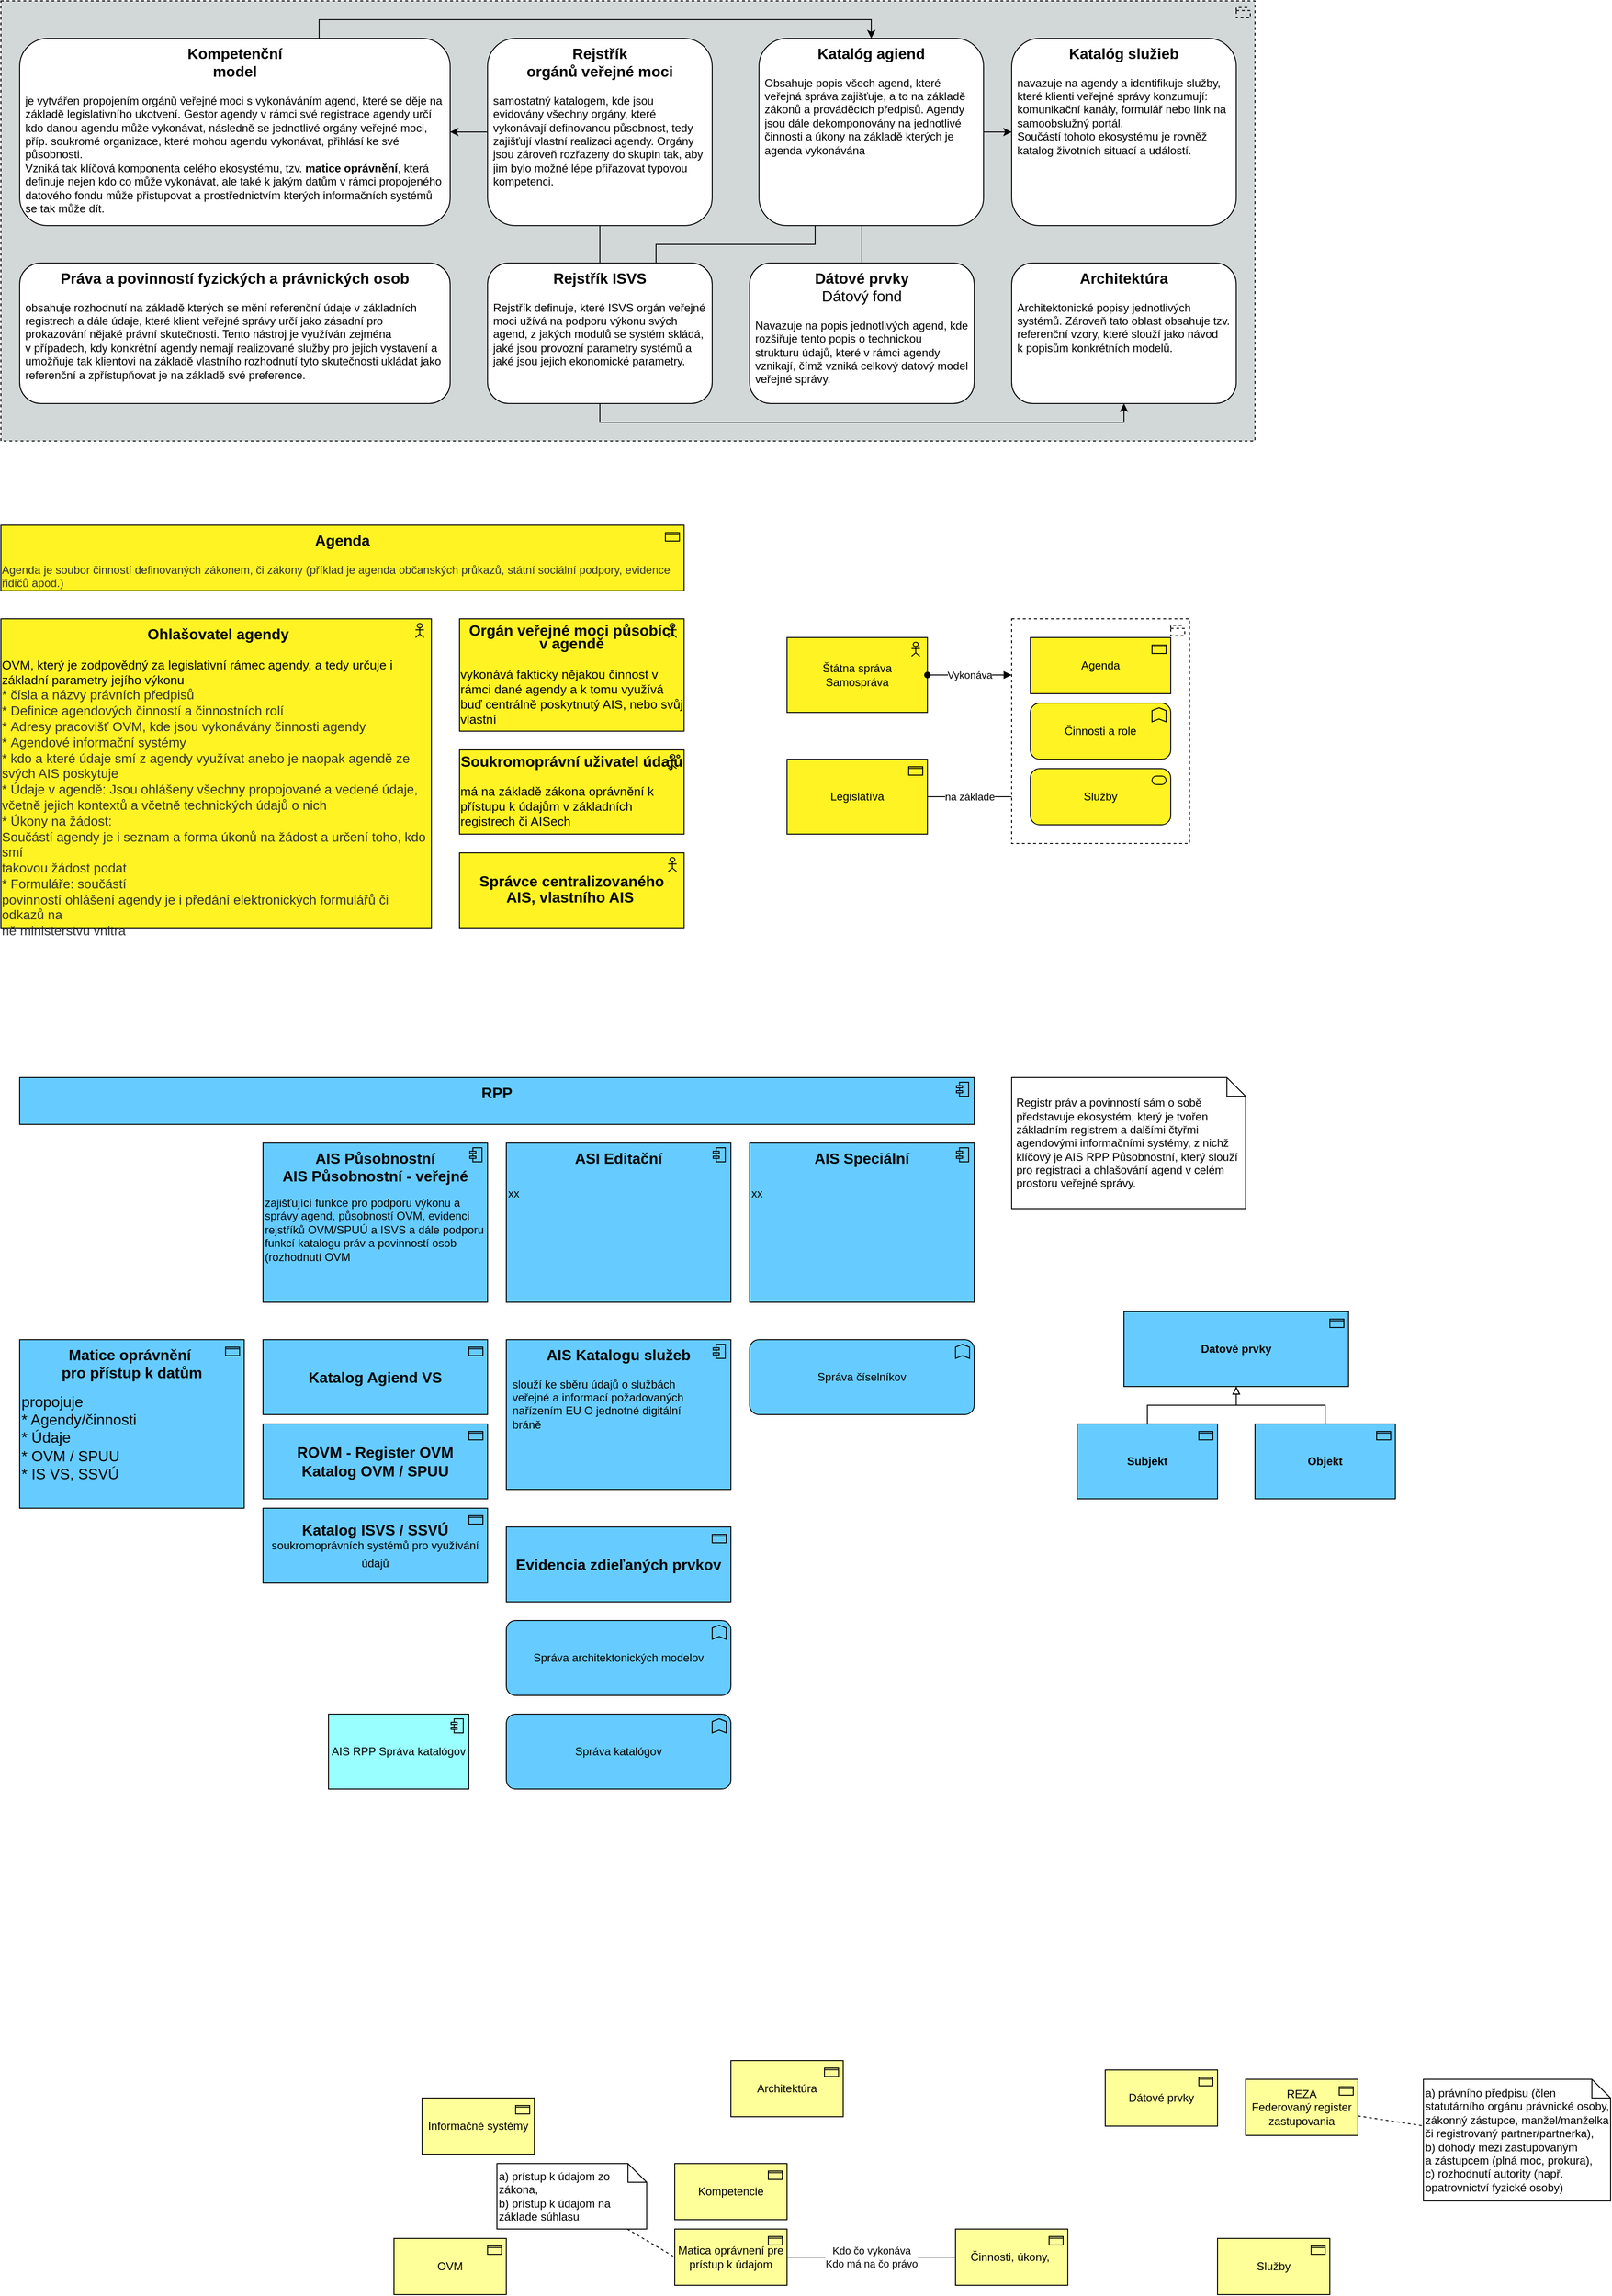 <mxfile version="26.1.1">
  <diagram name="Page-1" id="FQ3hIewgCVKovxy99PGp">
    <mxGraphModel dx="2074" dy="1196" grid="1" gridSize="10" guides="1" tooltips="1" connect="1" arrows="1" fold="1" page="1" pageScale="1" pageWidth="1169" pageHeight="827" math="0" shadow="0">
      <root>
        <mxCell id="0" />
        <mxCell id="1" parent="0" />
        <mxCell id="_6KhYJZdv8b-QG0ljDf1-16" value="" style="html=1;outlineConnect=0;whiteSpace=wrap;shape=mxgraph.archimate3.application;appType=grouping;archiType=square;dashed=1;fillColor=#D2D7D7;rounded=1;strokeColor=#000000;align=center;verticalAlign=top;spacingLeft=5;spacingRight=5;fontFamily=Helvetica;fontSize=12;" parent="1" vertex="1">
          <mxGeometry x="40" y="40" width="1340" height="470" as="geometry" />
        </mxCell>
        <mxCell id="_6KhYJZdv8b-QG0ljDf1-10" style="edgeStyle=orthogonalEdgeStyle;rounded=0;orthogonalLoop=1;jettySize=auto;html=1;fontFamily=Helvetica;fontSize=12;fontColor=default;exitX=0.25;exitY=1;exitDx=0;exitDy=0;endArrow=none;startFill=0;entryX=0.75;entryY=0;entryDx=0;entryDy=0;" parent="1" source="_6KhYJZdv8b-QG0ljDf1-1" target="_6KhYJZdv8b-QG0ljDf1-8" edge="1">
          <mxGeometry relative="1" as="geometry">
            <mxPoint x="500" y="60" as="targetPoint" />
            <Array as="points">
              <mxPoint x="910" y="300" />
              <mxPoint x="740" y="300" />
            </Array>
          </mxGeometry>
        </mxCell>
        <mxCell id="_6KhYJZdv8b-QG0ljDf1-15" style="edgeStyle=orthogonalEdgeStyle;rounded=0;orthogonalLoop=1;jettySize=auto;html=1;fontFamily=Helvetica;fontSize=12;fontColor=default;endArrow=none;startFill=0;entryX=0.5;entryY=0;entryDx=0;entryDy=0;exitX=0.5;exitY=1;exitDx=0;exitDy=0;" parent="1" source="_6KhYJZdv8b-QG0ljDf1-1" target="_6KhYJZdv8b-QG0ljDf1-14" edge="1">
          <mxGeometry relative="1" as="geometry">
            <Array as="points">
              <mxPoint x="960" y="390" />
              <mxPoint x="960" y="390" />
            </Array>
          </mxGeometry>
        </mxCell>
        <mxCell id="YwlZLNZ5m-19csx6hS7T-19" value="" style="edgeStyle=orthogonalEdgeStyle;rounded=0;orthogonalLoop=1;jettySize=auto;html=1;" parent="1" source="_6KhYJZdv8b-QG0ljDf1-1" target="_6KhYJZdv8b-QG0ljDf1-2" edge="1">
          <mxGeometry relative="1" as="geometry" />
        </mxCell>
        <mxCell id="_6KhYJZdv8b-QG0ljDf1-1" value="&lt;font style=&quot;font-size: 16px;&quot;&gt;&lt;b&gt;Katalóg agiend&lt;/b&gt;&lt;/font&gt;&lt;div style=&quot;text-align: left;&quot;&gt;&lt;span style=&quot;font-family: Aptos, sans-serif;&quot; lang=&quot;CS&quot;&gt;&lt;font&gt;&lt;br&gt;&lt;/font&gt;&lt;/span&gt;&lt;/div&gt;&lt;div style=&quot;text-align: left;&quot;&gt;&lt;span style=&quot;font-family: Aptos, sans-serif;&quot; lang=&quot;CS&quot;&gt;&lt;font&gt;Obsahuje popis všech agend, které veřejná správa zajišťuje, a to na základě zákonů a prováděcích předpisů. Agendy jsou dále dekomponovány na jednotlivé činnosti a úkony na základě kterých je agenda vykonávána&lt;/font&gt;&lt;/span&gt;&lt;/div&gt;" style="rounded=1;whiteSpace=wrap;html=1;spacingLeft=5;spacingRight=5;verticalAlign=top;" parent="1" vertex="1">
          <mxGeometry x="850" y="80" width="240" height="200" as="geometry" />
        </mxCell>
        <mxCell id="_6KhYJZdv8b-QG0ljDf1-2" value="&lt;font style=&quot;font-size: 16px;&quot;&gt;&lt;b&gt;Katalóg služieb&lt;/b&gt;&lt;/font&gt;&lt;div style=&quot;text-align: left;&quot;&gt;&lt;span style=&quot;font-family: Aptos, sans-serif;&quot; lang=&quot;CS&quot;&gt;&lt;font&gt;&lt;br&gt;&lt;/font&gt;&lt;/span&gt;&lt;/div&gt;&lt;div style=&quot;text-align: left;&quot;&gt;&lt;span style=&quot;font-family: Aptos, sans-serif;&quot; lang=&quot;CS&quot;&gt;&lt;font&gt;&lt;span style=&quot;background-color: transparent; color: light-dark(rgb(0, 0, 0), rgb(255, 255, 255)); text-align: center;&quot;&gt;&lt;font&gt;navazuje na agendy a&amp;nbsp;&lt;/font&gt;&lt;/span&gt;identifikuje služby, které klienti veřejné správy konzumují: komunikační kanály, formulář nebo link na samoobslužný portál.&amp;nbsp;&lt;/font&gt;&lt;/span&gt;&lt;/div&gt;&lt;div style=&quot;text-align: left;&quot;&gt;&lt;span style=&quot;font-family: Aptos, sans-serif;&quot; lang=&quot;CS&quot;&gt;&lt;font&gt;Součástí tohoto ekosystému je rovněž katalog životních situací a událostí.&lt;/font&gt;&lt;/span&gt;&lt;/div&gt;" style="rounded=1;whiteSpace=wrap;html=1;spacingLeft=5;spacingRight=5;verticalAlign=top;" parent="1" vertex="1">
          <mxGeometry x="1120" y="80" width="240" height="200" as="geometry" />
        </mxCell>
        <mxCell id="_6KhYJZdv8b-QG0ljDf1-5" style="edgeStyle=orthogonalEdgeStyle;rounded=0;orthogonalLoop=1;jettySize=auto;html=1;fontFamily=Helvetica;fontSize=12;fontColor=default;verticalAlign=top;" parent="1" source="_6KhYJZdv8b-QG0ljDf1-3" target="_6KhYJZdv8b-QG0ljDf1-4" edge="1">
          <mxGeometry relative="1" as="geometry">
            <Array as="points">
              <mxPoint x="540" y="180" />
              <mxPoint x="540" y="180" />
            </Array>
          </mxGeometry>
        </mxCell>
        <mxCell id="_6KhYJZdv8b-QG0ljDf1-9" style="edgeStyle=orthogonalEdgeStyle;rounded=0;orthogonalLoop=1;jettySize=auto;html=1;fontFamily=Helvetica;fontSize=12;fontColor=default;endArrow=none;startFill=0;" parent="1" source="_6KhYJZdv8b-QG0ljDf1-3" target="_6KhYJZdv8b-QG0ljDf1-8" edge="1">
          <mxGeometry relative="1" as="geometry">
            <Array as="points">
              <mxPoint x="680" y="360" />
              <mxPoint x="680" y="360" />
            </Array>
          </mxGeometry>
        </mxCell>
        <mxCell id="_6KhYJZdv8b-QG0ljDf1-3" value="&lt;font style=&quot;font-size: 16px;&quot;&gt;&lt;b&gt;&lt;span style=&quot;font-size:12.0pt;font-family:&lt;br/&gt;&amp;quot;Aptos&amp;quot;,sans-serif;mso-ascii-theme-font:minor-latin;mso-fareast-font-family:&lt;br/&gt;Aptos;mso-fareast-theme-font:minor-latin;mso-hansi-theme-font:minor-latin;&lt;br/&gt;mso-bidi-font-family:&amp;quot;Times New Roman&amp;quot;;mso-bidi-theme-font:minor-bidi;&lt;br/&gt;mso-ansi-language:CS;mso-fareast-language:EN-US;mso-bidi-language:AR-SA&quot; lang=&quot;CS&quot;&gt;Rejstřík&lt;br&gt;orgánů veřejné moci&lt;/span&gt;&lt;/b&gt;&lt;/font&gt;&lt;div style=&quot;text-align: left;&quot;&gt;&lt;span style=&quot;font-family: Aptos, sans-serif;&quot; lang=&quot;CS&quot;&gt;&lt;font&gt;&lt;br&gt;&lt;/font&gt;&lt;/span&gt;&lt;/div&gt;&lt;div style=&quot;text-align: left;&quot;&gt;&lt;span style=&quot;font-family: Aptos, sans-serif;&quot; lang=&quot;CS&quot;&gt;&lt;font&gt;samostatný katalogem, kde jsou evidovány všechny orgány, které vykonávají definovanou působnost, tedy zajišťují vlastní realizaci agendy. Orgány jsou zároveň rozřazeny do skupin tak, aby jim bylo možné lépe přiřazovat typovou kompetenci.&lt;/font&gt;&lt;/span&gt;&lt;/div&gt;" style="rounded=1;whiteSpace=wrap;html=1;spacingLeft=5;spacingRight=5;verticalAlign=top;" parent="1" vertex="1">
          <mxGeometry x="560" y="80" width="240" height="200" as="geometry" />
        </mxCell>
        <mxCell id="_6KhYJZdv8b-QG0ljDf1-6" style="edgeStyle=orthogonalEdgeStyle;rounded=0;orthogonalLoop=1;jettySize=auto;html=1;fontFamily=Helvetica;fontSize=12;fontColor=default;verticalAlign=top;" parent="1" source="_6KhYJZdv8b-QG0ljDf1-4" target="_6KhYJZdv8b-QG0ljDf1-1" edge="1">
          <mxGeometry relative="1" as="geometry">
            <Array as="points">
              <mxPoint x="380" y="60" />
              <mxPoint x="970" y="60" />
            </Array>
          </mxGeometry>
        </mxCell>
        <mxCell id="_6KhYJZdv8b-QG0ljDf1-4" value="&lt;b&gt;&lt;span style=&quot;font-size:12.0pt;font-family:&lt;br/&gt;&amp;quot;Aptos&amp;quot;,sans-serif;mso-ascii-theme-font:minor-latin;mso-fareast-font-family:&lt;br/&gt;Aptos;mso-fareast-theme-font:minor-latin;mso-hansi-theme-font:minor-latin;&lt;br/&gt;mso-bidi-font-family:&amp;quot;Times New Roman&amp;quot;;mso-bidi-theme-font:minor-bidi;&lt;br/&gt;mso-ansi-language:CS;mso-fareast-language:EN-US;mso-bidi-language:AR-SA&quot; lang=&quot;CS&quot;&gt;Kompetenční&lt;br&gt;model&lt;/span&gt;&lt;/b&gt;&lt;span style=&quot;font-size:12.0pt;font-family:&amp;quot;Aptos&amp;quot;,sans-serif;&lt;br/&gt;mso-ascii-theme-font:minor-latin;mso-fareast-font-family:Aptos;mso-fareast-theme-font:&lt;br/&gt;minor-latin;mso-hansi-theme-font:minor-latin;mso-bidi-font-family:&amp;quot;Times New Roman&amp;quot;;&lt;br/&gt;mso-bidi-theme-font:minor-bidi;mso-ansi-language:CS;mso-fareast-language:EN-US;&lt;br/&gt;mso-bidi-language:AR-SA&quot; lang=&quot;CS&quot;&gt;&lt;/span&gt;&lt;br&gt;&lt;div style=&quot;text-align: left;&quot;&gt;&lt;span style=&quot;font-family: Aptos, sans-serif;&quot; lang=&quot;CS&quot;&gt;&lt;font&gt;&lt;br&gt;&lt;/font&gt;&lt;/span&gt;&lt;/div&gt;&lt;div style=&quot;text-align: left;&quot;&gt;&lt;span style=&quot;font-family: Aptos, sans-serif;&quot; lang=&quot;CS&quot;&gt;&lt;font&gt;je vytvářen propojením orgánů veřejné moci s&amp;nbsp;vykonáváním agend, které se děje na základě legislativního ukotvení.&amp;nbsp;&lt;/font&gt;&lt;/span&gt;&lt;span style=&quot;background-color: transparent; color: light-dark(rgb(0, 0, 0), rgb(255, 255, 255)); font-family: Aptos, sans-serif;&quot;&gt;Gestor&amp;nbsp;&lt;/span&gt;&lt;span style=&quot;background-color: transparent; color: light-dark(rgb(0, 0, 0), rgb(255, 255, 255)); font-family: Aptos, sans-serif;&quot;&gt;agendy v&amp;nbsp;rámci své registrace agendy určí kdo danou agendu může vykonávat,&amp;nbsp;&lt;/span&gt;&lt;span style=&quot;background-color: transparent; color: light-dark(rgb(0, 0, 0), rgb(255, 255, 255)); font-family: Aptos, sans-serif;&quot;&gt;následně se jednotlivé orgány veřejné moci, příp. soukromé organizace, které&amp;nbsp;&lt;/span&gt;&lt;span style=&quot;background-color: transparent; color: light-dark(rgb(0, 0, 0), rgb(255, 255, 255)); font-family: Aptos, sans-serif;&quot;&gt;mohou agendu vykonávat, přihlásí ke své působnosti.&amp;nbsp;&lt;/span&gt;&lt;/div&gt;&lt;div style=&quot;&quot;&gt;&lt;div style=&quot;text-align: left;&quot;&gt;&lt;span style=&quot;font-family: Aptos, sans-serif; background-color: transparent; color: light-dark(rgb(0, 0, 0), rgb(255, 255, 255));&quot;&gt;Vzniká tak klíčová komponenta celého ekosystému, tzv. &lt;/span&gt;&lt;b style=&quot;font-family: Aptos, sans-serif; background-color: transparent; color: light-dark(rgb(0, 0, 0), rgb(255, 255, 255));&quot;&gt;matice&amp;nbsp;&lt;/b&gt;&lt;b style=&quot;font-family: Aptos, sans-serif; background-color: transparent; color: light-dark(rgb(0, 0, 0), rgb(255, 255, 255));&quot;&gt;oprávnění&lt;/b&gt;&lt;span style=&quot;font-family: Aptos, sans-serif; background-color: transparent; color: light-dark(rgb(0, 0, 0), rgb(255, 255, 255));&quot;&gt;, která definuje nejen kdo co může vykonávat, ale také k&amp;nbsp;jakým&amp;nbsp;&lt;/span&gt;&lt;span style=&quot;font-family: Aptos, sans-serif; background-color: transparent; color: light-dark(rgb(0, 0, 0), rgb(255, 255, 255));&quot;&gt;datům v&amp;nbsp;rámci propojeného datového fondu může přistupovat a&amp;nbsp;&lt;/span&gt;&lt;span style=&quot;font-family: Aptos, sans-serif; background-color: transparent; color: light-dark(rgb(0, 0, 0), rgb(255, 255, 255));&quot;&gt;prostřednictvím kterých informačních systémů se tak může dít.&lt;/span&gt;&lt;/div&gt;&lt;/div&gt;" style="rounded=1;whiteSpace=wrap;html=1;spacingLeft=5;spacingRight=5;verticalAlign=top;" parent="1" vertex="1">
          <mxGeometry x="60" y="80" width="460" height="200" as="geometry" />
        </mxCell>
        <mxCell id="_6KhYJZdv8b-QG0ljDf1-12" value="" style="edgeStyle=orthogonalEdgeStyle;rounded=0;orthogonalLoop=1;jettySize=auto;html=1;fontFamily=Helvetica;fontSize=12;fontColor=default;" parent="1" source="_6KhYJZdv8b-QG0ljDf1-8" target="_6KhYJZdv8b-QG0ljDf1-11" edge="1">
          <mxGeometry relative="1" as="geometry">
            <Array as="points">
              <mxPoint x="680" y="490" />
              <mxPoint x="1240" y="490" />
            </Array>
          </mxGeometry>
        </mxCell>
        <mxCell id="_6KhYJZdv8b-QG0ljDf1-8" value="&lt;font style=&quot;font-size: 16px;&quot;&gt;&lt;b&gt;&lt;span style=&quot;font-size:12.0pt;font-family:&lt;br/&gt;&amp;quot;Aptos&amp;quot;,sans-serif;mso-ascii-theme-font:minor-latin;mso-fareast-font-family:&lt;br/&gt;Aptos;mso-fareast-theme-font:minor-latin;mso-hansi-theme-font:minor-latin;&lt;br/&gt;mso-bidi-font-family:&amp;quot;Times New Roman&amp;quot;;mso-bidi-theme-font:minor-bidi;&lt;br/&gt;mso-ansi-language:CS;mso-fareast-language:EN-US;mso-bidi-language:AR-SA&quot; lang=&quot;CS&quot;&gt;Rejstřík ISVS&lt;/span&gt;&lt;/b&gt;&lt;/font&gt;&lt;div style=&quot;text-align: left;&quot;&gt;&lt;span style=&quot;font-family: Aptos, sans-serif;&quot; lang=&quot;CS&quot;&gt;&lt;font&gt;&lt;br&gt;&lt;/font&gt;&lt;/span&gt;&lt;/div&gt;&lt;div style=&quot;text-align: left;&quot;&gt;&lt;span style=&quot;font-family: Aptos, sans-serif;&quot; lang=&quot;CS&quot;&gt;&lt;font&gt;Rejstřík definuje, které ISVS orgán veřejné moci užívá na podporu výkonu svých agend, z&amp;nbsp;jakých modulů se systém skládá, jaké jsou provozní parametry systémů a jaké jsou jejich ekonomické parametry.&lt;/font&gt;&lt;/span&gt;&lt;/div&gt;" style="rounded=1;whiteSpace=wrap;html=1;spacingLeft=5;spacingRight=5;verticalAlign=top;" parent="1" vertex="1">
          <mxGeometry x="560" y="320" width="240" height="150" as="geometry" />
        </mxCell>
        <mxCell id="_6KhYJZdv8b-QG0ljDf1-11" value="&lt;font style=&quot;font-size: 16px;&quot;&gt;&lt;b&gt;&lt;span style=&quot;font-size:12.0pt;font-family:&lt;br/&gt;&amp;quot;Aptos&amp;quot;,sans-serif;mso-ascii-theme-font:minor-latin;mso-fareast-font-family:&lt;br/&gt;Aptos;mso-fareast-theme-font:minor-latin;mso-hansi-theme-font:minor-latin;&lt;br/&gt;mso-bidi-font-family:&amp;quot;Times New Roman&amp;quot;;mso-bidi-theme-font:minor-bidi;&lt;br/&gt;mso-ansi-language:CS;mso-fareast-language:EN-US;mso-bidi-language:AR-SA&quot; lang=&quot;CS&quot;&gt;Architektúra&lt;/span&gt;&lt;/b&gt;&lt;/font&gt;&lt;div style=&quot;text-align: left;&quot;&gt;&lt;span style=&quot;font-family: Aptos, sans-serif;&quot; lang=&quot;CS&quot;&gt;&lt;font&gt;&lt;br&gt;&lt;/font&gt;&lt;/span&gt;&lt;/div&gt;&lt;div style=&quot;text-align: left;&quot;&gt;&lt;span style=&quot;font-family: Aptos, sans-serif;&quot; lang=&quot;CS&quot;&gt;&lt;font&gt;Architektonické popisy jednotlivých systémů. Zároveň tato oblast obsahuje tzv. referenční vzory, které slouží jako návod k&amp;nbsp;popisům konkrétních modelů.&lt;/font&gt;&lt;/span&gt;&lt;/div&gt;" style="rounded=1;whiteSpace=wrap;html=1;spacingLeft=5;spacingRight=5;verticalAlign=top;" parent="1" vertex="1">
          <mxGeometry x="1120" y="320" width="240" height="150" as="geometry" />
        </mxCell>
        <mxCell id="_6KhYJZdv8b-QG0ljDf1-13" value="&lt;font style=&quot;font-size: 16px;&quot;&gt;&lt;b&gt;&lt;span style=&quot;font-size:12.0pt;font-family:&lt;br/&gt;&amp;quot;Aptos&amp;quot;,sans-serif;mso-ascii-theme-font:minor-latin;mso-fareast-font-family:&lt;br/&gt;Aptos;mso-fareast-theme-font:minor-latin;mso-hansi-theme-font:minor-latin;&lt;br/&gt;mso-bidi-font-family:&amp;quot;Times New Roman&amp;quot;;mso-bidi-theme-font:minor-bidi;&lt;br/&gt;mso-ansi-language:CS;mso-fareast-language:EN-US;mso-bidi-language:AR-SA&quot; lang=&quot;CS&quot;&gt;Práva a povinností fyzických a právnických osob&lt;/span&gt;&lt;/b&gt;&lt;/font&gt;&lt;div style=&quot;text-align: left;&quot;&gt;&lt;span style=&quot;font-family: Aptos, sans-serif;&quot; lang=&quot;CS&quot;&gt;&lt;font&gt;&lt;br&gt;&lt;/font&gt;&lt;/span&gt;&lt;/div&gt;&lt;div style=&quot;text-align: left;&quot;&gt;&lt;span style=&quot;font-family: Aptos, sans-serif;&quot; lang=&quot;CS&quot;&gt;&lt;font&gt;obsahuje rozhodnutí na základě kterých se mění referenční údaje v&amp;nbsp;základních&lt;br&gt;registrech a dále údaje, které klient veřejné správy určí jako zásadní pro&lt;br&gt;prokazování nějaké právní skutečnosti. Tento nástroj je využíván zejména&lt;br&gt;v&amp;nbsp;případech, kdy konkrétní agendy nemají realizované služby pro jejich vystavení a umožňuje tak klientovi na základě vlastního rozhodnutí tyto skutečnosti ukládat jako referenční a zpřístupňovat je na základě své preference.&lt;/font&gt;&lt;/span&gt;&lt;/div&gt;" style="rounded=1;whiteSpace=wrap;html=1;spacingLeft=5;spacingRight=5;verticalAlign=top;" parent="1" vertex="1">
          <mxGeometry x="60" y="320" width="460" height="150" as="geometry" />
        </mxCell>
        <mxCell id="_6KhYJZdv8b-QG0ljDf1-14" value="&lt;font style=&quot;font-size: 16px;&quot;&gt;&lt;b&gt;&lt;span style=&quot;font-size:12.0pt;font-family:&lt;br/&gt;&amp;quot;Aptos&amp;quot;,sans-serif;mso-ascii-theme-font:minor-latin;mso-fareast-font-family:&lt;br/&gt;Aptos;mso-fareast-theme-font:minor-latin;mso-hansi-theme-font:minor-latin;&lt;br/&gt;mso-bidi-font-family:&amp;quot;Times New Roman&amp;quot;;mso-bidi-theme-font:minor-bidi;&lt;br/&gt;mso-ansi-language:CS;mso-fareast-language:EN-US;mso-bidi-language:AR-SA&quot; lang=&quot;CS&quot;&gt;Dátové prvky&lt;/span&gt;&lt;/b&gt;&lt;/font&gt;&lt;div&gt;&lt;span style=&quot;font-size: 16px;&quot;&gt;Dátový fond&lt;br&gt;&lt;/span&gt;&lt;div style=&quot;text-align: left;&quot;&gt;&lt;span style=&quot;font-family: Aptos, sans-serif;&quot; lang=&quot;CS&quot;&gt;&lt;font&gt;&lt;br&gt;&lt;/font&gt;&lt;/span&gt;&lt;/div&gt;&lt;div style=&quot;text-align: left;&quot;&gt;&lt;span style=&quot;font-family: Aptos, sans-serif;&quot; lang=&quot;CS&quot;&gt;&lt;font&gt;Navazuje na popis jednotlivých agend, kde rozšiřuje tento popis o technickou strukturu údajů, které v&amp;nbsp;rámci agendy vznikají, čímž vzniká celkový datový model&lt;br&gt;veřejné správy.&lt;/font&gt;&lt;/span&gt;&lt;/div&gt;&lt;/div&gt;" style="rounded=1;whiteSpace=wrap;html=1;spacingLeft=5;spacingRight=5;verticalAlign=top;" parent="1" vertex="1">
          <mxGeometry x="840" y="320" width="240" height="150" as="geometry" />
        </mxCell>
        <mxCell id="YwlZLNZ5m-19csx6hS7T-11" value="Kdo čo vykonáva&lt;div&gt;Kdo má na čo právo&lt;/div&gt;" style="edgeStyle=orthogonalEdgeStyle;rounded=0;orthogonalLoop=1;jettySize=auto;html=1;endArrow=none;startFill=0;" parent="1" source="YwlZLNZ5m-19csx6hS7T-1" target="YwlZLNZ5m-19csx6hS7T-3" edge="1">
          <mxGeometry relative="1" as="geometry" />
        </mxCell>
        <mxCell id="YwlZLNZ5m-19csx6hS7T-1" value="Matica oprávnení pre prístup k údajom" style="html=1;outlineConnect=0;whiteSpace=wrap;fillColor=#ffff99;shape=mxgraph.archimate3.application;appType=passive;archiType=square;" parent="1" vertex="1">
          <mxGeometry x="760" y="2420" width="120" height="60" as="geometry" />
        </mxCell>
        <mxCell id="YwlZLNZ5m-19csx6hS7T-2" value="&lt;b&gt;&lt;font style=&quot;font-size: 16px;&quot;&gt;Agenda&lt;/font&gt;&lt;/b&gt;&lt;div&gt;&lt;br&gt;&lt;/div&gt;&lt;div style=&quot;text-align: left;&quot;&gt;&lt;span style=&quot;line-height: 107%; font-family: Calibri, sans-serif; color: rgb(51, 51, 51);&quot; lang=&quot;CS&quot;&gt;&lt;font&gt;Agenda je soubor činností definovaných zákonem, či zákony (příklad je agenda občanských průkazů, státní sociální podpory, evidence řidičů apod.)&lt;/font&gt;&lt;/span&gt;&lt;/div&gt;" style="html=1;outlineConnect=0;whiteSpace=wrap;fillColor=#FFF323;shape=mxgraph.archimate3.application;appType=passive;archiType=square;verticalAlign=top;" parent="1" vertex="1">
          <mxGeometry x="40" y="600" width="730" height="70" as="geometry" />
        </mxCell>
        <mxCell id="YwlZLNZ5m-19csx6hS7T-3" value="Činnosti, úkony,&amp;nbsp;" style="html=1;outlineConnect=0;whiteSpace=wrap;fillColor=#ffff99;shape=mxgraph.archimate3.application;appType=passive;archiType=square;" parent="1" vertex="1">
          <mxGeometry x="1060" y="2420" width="120" height="60" as="geometry" />
        </mxCell>
        <mxCell id="YwlZLNZ5m-19csx6hS7T-4" value="Kompetencie" style="html=1;outlineConnect=0;whiteSpace=wrap;fillColor=#ffff99;shape=mxgraph.archimate3.application;appType=passive;archiType=square;" parent="1" vertex="1">
          <mxGeometry x="760" y="2350" width="120" height="60" as="geometry" />
        </mxCell>
        <mxCell id="YwlZLNZ5m-19csx6hS7T-5" value="Služby" style="html=1;outlineConnect=0;whiteSpace=wrap;fillColor=#ffff99;shape=mxgraph.archimate3.application;appType=passive;archiType=square;" parent="1" vertex="1">
          <mxGeometry x="1340" y="2430" width="120" height="60" as="geometry" />
        </mxCell>
        <mxCell id="YwlZLNZ5m-19csx6hS7T-6" value="Architektúra" style="html=1;outlineConnect=0;whiteSpace=wrap;fillColor=#ffff99;shape=mxgraph.archimate3.application;appType=passive;archiType=square;" parent="1" vertex="1">
          <mxGeometry x="820" y="2240" width="120" height="60" as="geometry" />
        </mxCell>
        <mxCell id="YwlZLNZ5m-19csx6hS7T-7" value="Informačné systémy" style="html=1;outlineConnect=0;whiteSpace=wrap;fillColor=#ffff99;shape=mxgraph.archimate3.application;appType=passive;archiType=square;" parent="1" vertex="1">
          <mxGeometry x="490" y="2280" width="120" height="60" as="geometry" />
        </mxCell>
        <mxCell id="YwlZLNZ5m-19csx6hS7T-8" value="Dátové prvky" style="html=1;outlineConnect=0;whiteSpace=wrap;fillColor=#ffff99;shape=mxgraph.archimate3.application;appType=passive;archiType=square;" parent="1" vertex="1">
          <mxGeometry x="1220" y="2250" width="120" height="60" as="geometry" />
        </mxCell>
        <mxCell id="YwlZLNZ5m-19csx6hS7T-15" style="rounded=0;orthogonalLoop=1;jettySize=auto;html=1;endArrow=none;startFill=0;dashed=1;" parent="1" source="YwlZLNZ5m-19csx6hS7T-9" target="YwlZLNZ5m-19csx6hS7T-14" edge="1">
          <mxGeometry relative="1" as="geometry" />
        </mxCell>
        <mxCell id="YwlZLNZ5m-19csx6hS7T-9" value="REZA&lt;div&gt;&lt;span style=&quot;background-color: transparent; color: light-dark(rgb(0, 0, 0), rgb(255, 255, 255));&quot;&gt;Federovaný register zastupovania&lt;/span&gt;&lt;/div&gt;" style="html=1;outlineConnect=0;whiteSpace=wrap;fillColor=#ffff99;shape=mxgraph.archimate3.application;appType=passive;archiType=square;" parent="1" vertex="1">
          <mxGeometry x="1370" y="2260" width="120" height="60" as="geometry" />
        </mxCell>
        <mxCell id="YwlZLNZ5m-19csx6hS7T-10" value="OVM" style="html=1;outlineConnect=0;whiteSpace=wrap;fillColor=#ffff99;shape=mxgraph.archimate3.application;appType=passive;archiType=square;" parent="1" vertex="1">
          <mxGeometry x="460" y="2430" width="120" height="60" as="geometry" />
        </mxCell>
        <mxCell id="YwlZLNZ5m-19csx6hS7T-14" value="&lt;span lang=&quot;CS&quot; style=&quot;font-family: Aptos, sans-serif;&quot;&gt;a) právního předpisu (člen statutárního orgánu právnické osoby, zákonný zástupce, manžel/manželka či registrovaný partner/partnerka),&amp;nbsp;&lt;/span&gt;&lt;div style=&quot;&quot;&gt;&lt;span lang=&quot;CS&quot; style=&quot;font-family: Aptos, sans-serif;&quot;&gt;b) dohody mezi zastupovaným&lt;br&gt;a zástupcem (plná moc, prokura),&amp;nbsp;&lt;/span&gt;&lt;/div&gt;&lt;div style=&quot;&quot;&gt;&lt;span lang=&quot;CS&quot; style=&quot;font-family: Aptos, sans-serif;&quot;&gt;c) rozhodnutí autority (např. opatrovnictví fyzické osoby)&lt;/span&gt;&lt;/div&gt;" style="shape=note;size=20;whiteSpace=wrap;html=1;align=left;" parent="1" vertex="1">
          <mxGeometry x="1560" y="2260" width="200" height="130" as="geometry" />
        </mxCell>
        <mxCell id="YwlZLNZ5m-19csx6hS7T-16" value="&lt;span lang=&quot;CS&quot; style=&quot;font-family: Aptos, sans-serif;&quot;&gt;a) prístup k údajom zo zákona,&amp;nbsp;&lt;/span&gt;&lt;div style=&quot;&quot;&gt;&lt;span lang=&quot;CS&quot; style=&quot;font-family: Aptos, sans-serif;&quot;&gt;b) prístup k údajom na základe súhlasu&lt;/span&gt;&lt;/div&gt;" style="shape=note;size=20;whiteSpace=wrap;html=1;align=left;" parent="1" vertex="1">
          <mxGeometry x="570" y="2350" width="160" height="70" as="geometry" />
        </mxCell>
        <mxCell id="YwlZLNZ5m-19csx6hS7T-17" style="rounded=0;orthogonalLoop=1;jettySize=auto;html=1;endArrow=none;startFill=0;dashed=1;entryX=0;entryY=0.5;entryDx=0;entryDy=0;entryPerimeter=0;" parent="1" source="YwlZLNZ5m-19csx6hS7T-16" target="YwlZLNZ5m-19csx6hS7T-1" edge="1">
          <mxGeometry relative="1" as="geometry">
            <mxPoint x="1491" y="3190.5" as="sourcePoint" />
            <mxPoint x="1561" y="3200.5" as="targetPoint" />
          </mxGeometry>
        </mxCell>
        <mxCell id="YwlZLNZ5m-19csx6hS7T-20" value="&lt;font style=&quot;font-size: 16px;&quot;&gt;&lt;b&gt;AIS&amp;nbsp;&lt;span style=&quot;text-indent: -0.38in; background-color: transparent; color: light-dark(rgb(0, 0, 0), rgb(255, 255, 255)); vertical-align: baseline;&quot;&gt;Působnostní&lt;/span&gt;&lt;/b&gt;&lt;/font&gt;&lt;div&gt;&lt;font style=&quot;font-size: 16px;&quot;&gt;&lt;span style=&quot;font-weight: 700;&quot;&gt;AIS Působnostní - veřejné&lt;/span&gt;&lt;b&gt;&lt;span style=&quot;text-indent: -0.38in; background-color: transparent; color: light-dark(rgb(0, 0, 0), rgb(255, 255, 255)); vertical-align: baseline;&quot;&gt;&lt;/span&gt;&lt;/b&gt;&lt;/font&gt;&lt;/div&gt;" style="html=1;outlineConnect=0;whiteSpace=wrap;fillColor=#66CCFF;shape=mxgraph.archimate3.application;appType=comp;archiType=square;verticalAlign=top;strokeColor=#000000;container=1;" parent="1" vertex="1">
          <mxGeometry x="320" y="1260" width="240" height="170" as="geometry" />
        </mxCell>
        <mxCell id="7mM5IiCMMm5JMCmeW6Y_-54" value="&lt;span style=&quot;text-indent: -36.48px;&quot;&gt;zajišťující funkce pro podporu výkonu a správy agend, působností OVM, evidenci rejstříků OVM/SPUÚ a ISVS a dále podporu funkcí katalogu práv a povinností osob (rozhodnutí OVM&lt;/span&gt;" style="text;strokeColor=none;align=left;fillColor=none;html=1;verticalAlign=top;whiteSpace=wrap;rounded=0;" parent="YwlZLNZ5m-19csx6hS7T-20" vertex="1">
          <mxGeometry y="50" width="240" height="100" as="geometry" />
        </mxCell>
        <mxCell id="YwlZLNZ5m-19csx6hS7T-23" value="&lt;font style=&quot;font-size: 16px;&quot;&gt;&lt;b&gt;AIS&amp;nbsp;&lt;/b&gt;&lt;/font&gt;&lt;span style=&quot;text-indent: -0.38in; background-color: transparent; color: light-dark(rgb(0, 0, 0), rgb(255, 255, 255)); vertical-align: baseline;&quot;&gt;&lt;font style=&quot;font-size: 16px;&quot;&gt;&lt;b&gt;Katalogu služeb&lt;/b&gt;&lt;/font&gt;&lt;/span&gt;&lt;div&gt;&lt;span style=&quot;text-indent: -0.38in; background-color: transparent; color: light-dark(rgb(0, 0, 0), rgb(255, 255, 255)); vertical-align: baseline;&quot;&gt;&lt;br&gt;&lt;/span&gt;&lt;/div&gt;&lt;div style=&quot;text-align: left; text-indent: -36.48px;&quot;&gt;slouží ke sběru údajů o službách&amp;nbsp;&lt;/div&gt;&lt;div style=&quot;text-align: left; text-indent: -36.48px;&quot;&gt;veřejné a informací požadovaných&amp;nbsp;&lt;/div&gt;&lt;div style=&quot;text-align: left; text-indent: -36.48px;&quot;&gt;nařízením EU O jednotné digitální&amp;nbsp;&lt;/div&gt;&lt;div style=&quot;text-align: left; text-indent: -36.48px;&quot;&gt;bráně&lt;/div&gt;" style="html=1;outlineConnect=0;whiteSpace=wrap;fillColor=#66CCFF;shape=mxgraph.archimate3.application;appType=comp;archiType=square;verticalAlign=top;strokeColor=#000000;" parent="1" vertex="1">
          <mxGeometry x="580" y="1470" width="240" height="160" as="geometry" />
        </mxCell>
        <mxCell id="YwlZLNZ5m-19csx6hS7T-24" value="&lt;span style=&quot;font-family: Calibri, sans-serif;&quot; lang=&quot;CS&quot;&gt;&lt;font style=&quot;font-size: 16px;&quot;&gt;&lt;b&gt;&amp;nbsp;Ohlašovatel agendy&lt;/b&gt;&lt;/font&gt;&lt;/span&gt;&lt;div&gt;&lt;span style=&quot;font-size:10.0pt;line-height:&lt;br/&gt;107%;font-family:&amp;quot;Calibri&amp;quot;,sans-serif;mso-ascii-theme-font:minor-latin;&lt;br/&gt;mso-fareast-font-family:Calibri;mso-fareast-theme-font:minor-latin;mso-hansi-theme-font:&lt;br/&gt;minor-latin;mso-bidi-theme-font:minor-latin;mso-ansi-language:CS;mso-fareast-language:&lt;br/&gt;EN-US;mso-bidi-language:AR-SA&quot; lang=&quot;CS&quot;&gt;&lt;br&gt;&lt;/span&gt;&lt;/div&gt;&lt;div style=&quot;text-align: left;&quot;&gt;&lt;span style=&quot;font-size:10.0pt;line-height:&lt;br/&gt;107%;font-family:&amp;quot;Calibri&amp;quot;,sans-serif;mso-ascii-theme-font:minor-latin;&lt;br/&gt;mso-fareast-font-family:Calibri;mso-fareast-theme-font:minor-latin;mso-hansi-theme-font:&lt;br/&gt;minor-latin;mso-bidi-theme-font:minor-latin;mso-ansi-language:CS;mso-fareast-language:&lt;br/&gt;EN-US;mso-bidi-language:AR-SA&quot; lang=&quot;CS&quot;&gt;&lt;span style=&quot;font-size: 10pt; line-height: 107%;&quot; lang=&quot;CS&quot;&gt;OVM, který je zodpovědný za legislativní rámec agendy, a tedy určuje i základní parametry jejího výkonu&lt;/span&gt;&lt;/span&gt;&lt;/div&gt;&lt;div style=&quot;text-align: left;&quot;&gt;&lt;span style=&quot;font-size:10.0pt;line-height:&lt;br/&gt;107%;font-family:&amp;quot;Calibri&amp;quot;,sans-serif;mso-ascii-theme-font:minor-latin;&lt;br/&gt;mso-fareast-font-family:Calibri;mso-fareast-theme-font:minor-latin;mso-hansi-theme-font:&lt;br/&gt;minor-latin;mso-bidi-theme-font:minor-latin;mso-ansi-language:CS;mso-fareast-language:&lt;br/&gt;EN-US;mso-bidi-language:AR-SA&quot; lang=&quot;CS&quot;&gt;&lt;span style=&quot;font-size: 10pt; line-height: 107%;&quot; lang=&quot;CS&quot;&gt;&lt;span style=&quot;font-size: 10.5pt; line-height: 107%; color: rgb(51, 51, 51);&quot; lang=&quot;CS&quot;&gt;* čísla a názvy právních předpisů&amp;nbsp;&lt;/span&gt;&lt;/span&gt;&lt;/span&gt;&lt;/div&gt;&lt;div style=&quot;text-align: left;&quot;&gt;&lt;span style=&quot;background-color: transparent; color: rgb(51, 51, 51); font-family: Calibri, sans-serif; font-size: 10.5pt; text-align: center;&quot;&gt;*&amp;nbsp;&lt;/span&gt;&lt;span style=&quot;background-color: transparent; color: rgb(51, 51, 51); font-family: Calibri, sans-serif; font-size: 10.5pt; text-align: center;&quot;&gt;Definice agendových&amp;nbsp;&lt;/span&gt;&lt;span style=&quot;background-color: transparent; color: rgb(51, 51, 51); font-family: Calibri, sans-serif; font-size: 10.5pt; text-align: center;&quot;&gt;činností a činnostních rolí&lt;/span&gt;&lt;/div&gt;&lt;div style=&quot;text-align: left;&quot;&gt;&lt;span style=&quot;color: rgb(51, 51, 51); font-family: Calibri, sans-serif; font-size: 10.5pt; background-color: transparent; text-align: center;&quot;&gt;*&amp;nbsp;&lt;/span&gt;&lt;span style=&quot;color: rgb(51, 51, 51); font-family: Calibri, sans-serif; font-size: 10.5pt; background-color: transparent; text-align: center;&quot;&gt;Adresy pracovišť OVM, kde jsou vykonávány činnosti agendy&lt;/span&gt;&lt;/div&gt;&lt;div style=&quot;text-align: left;&quot;&gt;&lt;span style=&quot;color: rgb(51, 51, 51); font-family: Calibri, sans-serif; font-size: 10.5pt; background-color: transparent; text-align: center;&quot;&gt;*&amp;nbsp;&lt;/span&gt;&lt;span style=&quot;color: rgb(51, 51, 51); font-family: Calibri, sans-serif; font-size: 10.5pt; background-color: transparent; text-align: center;&quot;&gt;Agendové informační systémy&lt;/span&gt;&lt;/div&gt;&lt;div style=&quot;text-align: left;&quot;&gt;&lt;span style=&quot;color: rgb(51, 51, 51); font-family: Calibri, sans-serif; font-size: 10.5pt; background-color: transparent; text-align: center;&quot;&gt;*&amp;nbsp;&lt;/span&gt;&lt;span style=&quot;color: rgb(51, 51, 51); font-family: Calibri, sans-serif; font-size: 10.5pt; background-color: transparent; text-align: center;&quot;&gt;kdo a které údaje smí z agendy využívat anebo je naopak agendě ze svých AIS poskytuje&amp;nbsp;&lt;/span&gt;&lt;/div&gt;&lt;div style=&quot;text-align: left;&quot;&gt;&lt;span style=&quot;color: rgb(51, 51, 51); font-family: Calibri, sans-serif; font-size: 10.5pt; background-color: transparent;&quot;&gt;* Údaje v agendě: Jsou&amp;nbsp;&lt;/span&gt;&lt;span style=&quot;color: rgb(51, 51, 51); font-family: Calibri, sans-serif; font-size: 10.5pt; background-color: transparent;&quot;&gt;ohlášeny všechny propojované a vedené údaje, včetně jejich kontextů a včetně&amp;nbsp;&lt;/span&gt;&lt;span style=&quot;color: rgb(51, 51, 51); font-family: Calibri, sans-serif; font-size: 10.5pt; background-color: transparent;&quot;&gt;technických údajů o nich&lt;/span&gt;&lt;/div&gt;&lt;div style=&quot;text-align: left;&quot;&gt;&lt;span style=&quot;color: rgb(51, 51, 51); font-family: Calibri, sans-serif; font-size: 10.5pt; background-color: transparent;&quot;&gt;*&amp;nbsp;&lt;/span&gt;&lt;span style=&quot;text-align: justify; text-indent: -18pt; font-size: 10.5pt; font-family: Calibri, sans-serif; color: rgb(51, 51, 51);&quot; lang=&quot;CS&quot;&gt;Úkony na žádost:&lt;br/&gt;Součástí agendy je i seznam a forma úkonů na žádost a určení toho, kdo smí&lt;br/&gt;takovou žádost podat&lt;/span&gt;&lt;/div&gt;&lt;div style=&quot;text-align: left;&quot;&gt;&lt;span style=&quot;text-align: justify; text-indent: -18pt; font-size: 10.5pt; font-family: Calibri, sans-serif; color: rgb(51, 51, 51);&quot; lang=&quot;CS&quot;&gt;&lt;span style=&quot;font-size: 10.5pt; line-height: 107%;&quot; lang=&quot;CS&quot;&gt;* Formuláře: součástí&lt;br/&gt;povinností ohlášení agendy je i předání elektronických formulářů či odkazů na&lt;br/&gt;ně ministerstvu vnitra&lt;/span&gt;&lt;/span&gt;&lt;/div&gt;&lt;p style=&quot;margin-left:36.0pt;text-align:justify;text-indent:-18.0pt;&lt;br/&gt;mso-list:l0 level1 lfo1;tab-stops:list 36.0pt;background:white&quot; class=&quot;level2&quot;&gt;&lt;span style=&quot;font-size:10.5pt;&lt;br/&gt;font-family:&amp;quot;Calibri&amp;quot;,sans-serif;mso-ascii-theme-font:minor-latin;mso-hansi-theme-font:&lt;br/&gt;minor-latin;mso-bidi-theme-font:minor-latin;color:#333333&quot; lang=&quot;CS&quot;&gt;&lt;/span&gt;&lt;/p&gt;" style="html=1;outlineConnect=0;whiteSpace=wrap;fillColor=#FFF323;shape=mxgraph.archimate3.application;appType=actor;archiType=square;verticalAlign=top;strokeColor=#000000;" parent="1" vertex="1">
          <mxGeometry x="40" y="700" width="460" height="330" as="geometry" />
        </mxCell>
        <mxCell id="YwlZLNZ5m-19csx6hS7T-26" value="&lt;span style=&quot;line-height: 107%; font-family: Calibri, sans-serif;&quot; lang=&quot;CS&quot;&gt;&lt;b style=&quot;&quot;&gt;&lt;font style=&quot;font-size: 16px;&quot;&gt;Orgán veřejné moci působící v&amp;nbsp;agendě&lt;/font&gt;&lt;/b&gt;&lt;/span&gt;&lt;div&gt;&lt;span style=&quot;font-size:10.0pt;line-height:&lt;br/&gt;107%;font-family:&amp;quot;Calibri&amp;quot;,sans-serif;mso-ascii-theme-font:minor-latin;&lt;br/&gt;mso-fareast-font-family:Calibri;mso-fareast-theme-font:minor-latin;mso-hansi-theme-font:&lt;br/&gt;minor-latin;mso-bidi-theme-font:minor-latin;mso-ansi-language:CS;mso-fareast-language:&lt;br/&gt;EN-US;mso-bidi-language:AR-SA&quot; lang=&quot;CS&quot;&gt;&lt;br&gt;&lt;/span&gt;&lt;/div&gt;&lt;div&gt;&lt;div style=&quot;text-align: left;&quot;&gt;&lt;span style=&quot;font-size: 10pt; font-family: Calibri, sans-serif; background-color: transparent; color: light-dark(rgb(0, 0, 0), rgb(255, 255, 255));&quot;&gt;vykonává fakticky nějakou činnost v rámci dané&amp;nbsp;&lt;/span&gt;&lt;span style=&quot;background-color: transparent; color: light-dark(rgb(0, 0, 0), rgb(255, 255, 255)); font-size: 10pt; font-family: Calibri, sans-serif;&quot;&gt;agendy a k tomu využívá buď centrálně poskytnutý AIS, nebo svůj vlastní&lt;/span&gt;&lt;/div&gt;&lt;/div&gt;" style="html=1;outlineConnect=0;whiteSpace=wrap;fillColor=#FFF323;shape=mxgraph.archimate3.application;appType=actor;archiType=square;verticalAlign=top;" parent="1" vertex="1">
          <mxGeometry x="530" y="700" width="240" height="120" as="geometry" />
        </mxCell>
        <mxCell id="YwlZLNZ5m-19csx6hS7T-27" value="&lt;span style=&quot;line-height: 107%; font-family: Calibri, sans-serif;&quot; lang=&quot;CS&quot;&gt;&lt;b style=&quot;&quot;&gt;&lt;font style=&quot;font-size: 16px;&quot;&gt;Soukromoprávní uživatel údajů&lt;/font&gt;&lt;/b&gt;&lt;/span&gt;&lt;br&gt;&lt;div&gt;&lt;span style=&quot;font-size:10.0pt;line-height:&lt;br/&gt;107%;font-family:&amp;quot;Calibri&amp;quot;,sans-serif;mso-ascii-theme-font:minor-latin;&lt;br/&gt;mso-fareast-font-family:Calibri;mso-fareast-theme-font:minor-latin;mso-hansi-theme-font:&lt;br/&gt;minor-latin;mso-bidi-theme-font:minor-latin;mso-ansi-language:CS;mso-fareast-language:&lt;br/&gt;EN-US;mso-bidi-language:AR-SA&quot; lang=&quot;CS&quot;&gt;&lt;br&gt;&lt;/span&gt;&lt;/div&gt;&lt;div&gt;&lt;div style=&quot;text-align: left;&quot;&gt;&lt;span style=&quot;font-size:10.0pt;line-height:&lt;br/&gt;107%;font-family:&amp;quot;Calibri&amp;quot;,sans-serif;mso-ascii-theme-font:minor-latin;&lt;br/&gt;mso-fareast-font-family:Calibri;mso-fareast-theme-font:minor-latin;mso-hansi-theme-font:&lt;br/&gt;minor-latin;mso-bidi-theme-font:minor-latin;mso-ansi-language:CS;mso-fareast-language:&lt;br/&gt;EN-US;mso-bidi-language:AR-SA&quot; lang=&quot;CS&quot;&gt;má na základě zákona oprávnění k přístupu k údajům v základních registrech či AISech&lt;/span&gt;&lt;/div&gt;&lt;/div&gt;" style="html=1;outlineConnect=0;whiteSpace=wrap;fillColor=#FFF323;shape=mxgraph.archimate3.application;appType=actor;archiType=square;verticalAlign=top;strokeColor=#000000;" parent="1" vertex="1">
          <mxGeometry x="530" y="840" width="240" height="90" as="geometry" />
        </mxCell>
        <mxCell id="YwlZLNZ5m-19csx6hS7T-28" value="&lt;span style=&quot;line-height: 107%; font-family: Calibri, sans-serif;&quot; lang=&quot;CS&quot;&gt;&lt;font style=&quot;font-size: 16px;&quot;&gt;&lt;b&gt;Správce centralizovaného AIS,&amp;nbsp;&lt;span style=&quot;line-height: 107%;&quot; lang=&quot;CS&quot;&gt;vlastního AIS&lt;/span&gt;&lt;/b&gt;&lt;/font&gt;&lt;span style=&quot;font-size: 10pt;&quot;&gt;&amp;nbsp;&lt;/span&gt;&lt;/span&gt;" style="html=1;outlineConnect=0;whiteSpace=wrap;fillColor=#FFF323;shape=mxgraph.archimate3.application;appType=actor;archiType=square;strokeColor=#000000;" parent="1" vertex="1">
          <mxGeometry x="530" y="950" width="240" height="80" as="geometry" />
        </mxCell>
        <mxCell id="7mM5IiCMMm5JMCmeW6Y_-4" value="Štátna správa&lt;div&gt;Samospráva&lt;/div&gt;" style="html=1;outlineConnect=0;whiteSpace=wrap;fillColor=#FFF323;shape=mxgraph.archimate3.application;appType=actor;archiType=square;strokeColor=#000000;" parent="1" vertex="1">
          <mxGeometry x="880" y="720" width="150" height="80" as="geometry" />
        </mxCell>
        <mxCell id="7mM5IiCMMm5JMCmeW6Y_-6" value="Legislatíva" style="html=1;outlineConnect=0;whiteSpace=wrap;fillColor=#FFF323;shape=mxgraph.archimate3.application;appType=passive;archiType=square;strokeColor=#000000;" parent="1" vertex="1">
          <mxGeometry x="880" y="850" width="150" height="80" as="geometry" />
        </mxCell>
        <mxCell id="7mM5IiCMMm5JMCmeW6Y_-7" value="" style="html=1;outlineConnect=0;whiteSpace=wrap;shape=mxgraph.archimate3.application;appType=grouping;archiType=square;dashed=1;fillColor=none;" parent="1" vertex="1">
          <mxGeometry x="1120" y="700" width="190" height="240" as="geometry" />
        </mxCell>
        <mxCell id="7mM5IiCMMm5JMCmeW6Y_-8" value="&lt;span style=&quot;font-weight: normal;&quot;&gt;&lt;font&gt;Agenda&lt;/font&gt;&lt;/span&gt;" style="html=1;outlineConnect=0;whiteSpace=wrap;fillColor=#FFF323;shape=mxgraph.archimate3.application;appType=passive;archiType=square;verticalAlign=middle;strokeColor=#000000;align=center;fontFamily=Helvetica;fontSize=12;fontColor=default;fontStyle=1" parent="1" vertex="1">
          <mxGeometry x="1140" y="720" width="150" height="60" as="geometry" />
        </mxCell>
        <mxCell id="7mM5IiCMMm5JMCmeW6Y_-9" value="Vykonáva" style="endArrow=block;html=1;endFill=1;startArrow=oval;startFill=1;edgeStyle=elbowEdgeStyle;elbow=vertical;rounded=0;exitX=1;exitY=0.5;exitDx=0;exitDy=0;exitPerimeter=0;" parent="1" source="7mM5IiCMMm5JMCmeW6Y_-4" target="7mM5IiCMMm5JMCmeW6Y_-7" edge="1">
          <mxGeometry width="160" relative="1" as="geometry">
            <mxPoint x="725" y="1030" as="sourcePoint" />
            <mxPoint x="885" y="1030" as="targetPoint" />
          </mxGeometry>
        </mxCell>
        <mxCell id="7mM5IiCMMm5JMCmeW6Y_-10" value="na základe" style="edgeStyle=elbowEdgeStyle;html=1;endArrow=none;elbow=vertical;rounded=0;" parent="1" source="7mM5IiCMMm5JMCmeW6Y_-6" target="7mM5IiCMMm5JMCmeW6Y_-7" edge="1">
          <mxGeometry width="160" relative="1" as="geometry">
            <mxPoint x="725" y="1030" as="sourcePoint" />
            <mxPoint x="885" y="1030" as="targetPoint" />
          </mxGeometry>
        </mxCell>
        <mxCell id="7mM5IiCMMm5JMCmeW6Y_-11" value="Činnosti a role" style="html=1;outlineConnect=0;whiteSpace=wrap;fillColor=#FFF323;shape=mxgraph.archimate3.application;appType=func;archiType=rounded;strokeColor=#000000;" parent="1" vertex="1">
          <mxGeometry x="1140" y="790" width="150" height="60" as="geometry" />
        </mxCell>
        <mxCell id="7mM5IiCMMm5JMCmeW6Y_-12" value="Služby" style="html=1;outlineConnect=0;whiteSpace=wrap;fillColor=#FFF323;shape=mxgraph.archimate3.application;appType=serv;archiType=rounded;strokeColor=#000000;" parent="1" vertex="1">
          <mxGeometry x="1140" y="860" width="150" height="60" as="geometry" />
        </mxCell>
        <mxCell id="7mM5IiCMMm5JMCmeW6Y_-13" value="Registr práv a povinností sám o sobě představuje ekosystém, který je tvořen základním registrem a dalšími čtyřmi agendovými informačními systémy, z nichž klíčový je AIS RPP Působnostní, který slouží pro registraci a ohlašování agend v celém prostoru veřejné správy. " style="shape=note;size=20;align=left;whiteSpace=wrap;spacing=5;" parent="1" vertex="1">
          <mxGeometry x="1120" y="1190" width="250" height="140" as="geometry" />
        </mxCell>
        <mxCell id="7mM5IiCMMm5JMCmeW6Y_-14" value="RPP" style="outlineConnect=0;whiteSpace=wrap;fillColor=#66CCFF;shape=mxgraph.archimate3.application;appType=comp;archiType=square;verticalAlign=top;strokeColor=#000000;align=center;html=1;fontStyle=1;fontSize=16;container=0;" parent="1" vertex="1">
          <mxGeometry x="60" y="1190" width="1020" height="50" as="geometry">
            <mxRectangle x="40" y="1030" width="70" height="30" as="alternateBounds" />
          </mxGeometry>
        </mxCell>
        <mxCell id="7mM5IiCMMm5JMCmeW6Y_-20" value="&lt;span lang=&quot;CS&quot; style=&quot;font-size:12.0pt;font-family:&lt;br/&gt;&amp;quot;Aptos&amp;quot;,sans-serif;mso-ascii-theme-font:minor-latin;mso-fareast-font-family:&lt;br/&gt;Aptos;mso-fareast-theme-font:minor-latin;mso-hansi-theme-font:minor-latin;&lt;br/&gt;mso-bidi-font-family:&amp;quot;Times New Roman&amp;quot;;mso-bidi-theme-font:minor-bidi;&lt;br/&gt;mso-ansi-language:CS;mso-fareast-language:EN-US;mso-bidi-language:AR-SA&quot;&gt;Matice oprávnění&amp;nbsp;&lt;/span&gt;&lt;div&gt;&lt;span lang=&quot;CS&quot; style=&quot;font-size:12.0pt;font-family:&lt;br/&gt;&amp;quot;Aptos&amp;quot;,sans-serif;mso-ascii-theme-font:minor-latin;mso-fareast-font-family:&lt;br/&gt;Aptos;mso-fareast-theme-font:minor-latin;mso-hansi-theme-font:minor-latin;&lt;br/&gt;mso-bidi-font-family:&amp;quot;Times New Roman&amp;quot;;mso-bidi-theme-font:minor-bidi;&lt;br/&gt;mso-ansi-language:CS;mso-fareast-language:EN-US;mso-bidi-language:AR-SA&quot;&gt;pro přístup k&amp;nbsp;datům&lt;/span&gt;&lt;/div&gt;" style="html=1;outlineConnect=0;whiteSpace=wrap;fillColor=#66CCFF;shape=mxgraph.archimate3.application;appType=passive;archiType=square;container=1;verticalAlign=top;strokeColor=#000000;fontStyle=1" parent="1" vertex="1">
          <mxGeometry x="60" y="1470" width="240" height="180" as="geometry" />
        </mxCell>
        <mxCell id="7mM5IiCMMm5JMCmeW6Y_-21" value="&lt;span style=&quot;font-size: 16px;&quot;&gt;propojuje&amp;nbsp;&lt;/span&gt;&lt;div&gt;&lt;span style=&quot;font-size: 16px;&quot;&gt;* Agendy/činnosti&lt;/span&gt;&lt;/div&gt;&lt;div&gt;&lt;span style=&quot;font-size: 16px;&quot;&gt;* Údaje&amp;nbsp;&lt;/span&gt;&lt;/div&gt;&lt;div&gt;&lt;span style=&quot;font-size: 16px;&quot;&gt;* OVM / SPUU&lt;/span&gt;&lt;/div&gt;&lt;div&gt;&lt;span style=&quot;font-size: 16px;&quot;&gt;* IS VS, SSVÚ&lt;/span&gt;&lt;/div&gt;" style="text;strokeColor=none;align=left;fillColor=none;html=1;verticalAlign=top;whiteSpace=wrap;rounded=0;" parent="7mM5IiCMMm5JMCmeW6Y_-20" vertex="1">
          <mxGeometry y="50" width="240" height="100" as="geometry" />
        </mxCell>
        <mxCell id="7mM5IiCMMm5JMCmeW6Y_-25" value="ASI Editační" style="outlineConnect=0;whiteSpace=wrap;fillColor=#66CCFF;shape=mxgraph.archimate3.application;appType=comp;archiType=square;verticalAlign=top;strokeColor=#000000;align=center;html=1;fontStyle=1;fontSize=16;container=1;" parent="1" vertex="1">
          <mxGeometry x="580" y="1260" width="240" height="170" as="geometry">
            <mxRectangle x="40" y="1030" width="70" height="30" as="alternateBounds" />
          </mxGeometry>
        </mxCell>
        <mxCell id="7mM5IiCMMm5JMCmeW6Y_-26" value="&lt;span style=&quot;&quot;&gt;xx&lt;/span&gt;" style="text;strokeColor=none;align=left;fillColor=none;html=1;verticalAlign=top;whiteSpace=wrap;rounded=0;" parent="7mM5IiCMMm5JMCmeW6Y_-25" vertex="1">
          <mxGeometry y="40" width="240" height="100" as="geometry" />
        </mxCell>
        <mxCell id="7mM5IiCMMm5JMCmeW6Y_-27" value="AIS Speciální" style="outlineConnect=0;whiteSpace=wrap;fillColor=#66CCFF;shape=mxgraph.archimate3.application;appType=comp;archiType=square;verticalAlign=top;strokeColor=#000000;align=center;html=1;fontStyle=1;fontSize=16;container=1;" parent="1" vertex="1">
          <mxGeometry x="840" y="1260" width="240" height="170" as="geometry">
            <mxRectangle x="40" y="1030" width="70" height="30" as="alternateBounds" />
          </mxGeometry>
        </mxCell>
        <mxCell id="7mM5IiCMMm5JMCmeW6Y_-28" value="&lt;span style=&quot;&quot;&gt;xx&lt;/span&gt;" style="text;strokeColor=none;align=left;fillColor=none;html=1;verticalAlign=top;whiteSpace=wrap;rounded=0;" parent="7mM5IiCMMm5JMCmeW6Y_-27" vertex="1">
          <mxGeometry y="40" width="240" height="100" as="geometry" />
        </mxCell>
        <mxCell id="7mM5IiCMMm5JMCmeW6Y_-44" value="&lt;span style=&quot;font-size: 16px;&quot;&gt;ROVM - Register OVM&lt;/span&gt;&lt;div&gt;&lt;span style=&quot;font-size: 16px;&quot;&gt;Katalog OVM / SPUU&lt;/span&gt;&lt;/div&gt;" style="html=1;outlineConnect=0;whiteSpace=wrap;fillColor=#66CCFF;shape=mxgraph.archimate3.application;appType=passive;archiType=square;container=0;verticalAlign=middle;strokeColor=#000000;fontStyle=1" parent="1" vertex="1">
          <mxGeometry x="320" y="1560" width="240" height="80" as="geometry" />
        </mxCell>
        <mxCell id="7mM5IiCMMm5JMCmeW6Y_-46" value="&lt;div&gt;&lt;span style=&quot;font-size: 16px;&quot;&gt;Katalog ISVS / SSVÚ&lt;/span&gt;&lt;/div&gt;&lt;div&gt;&lt;span style=&quot;font-weight: 400; text-align: left;&quot;&gt;soukromoprávních systémů pro využívání údajů&lt;/span&gt;&lt;span style=&quot;font-size: 16px;&quot;&gt;&lt;/span&gt;&lt;/div&gt;" style="html=1;outlineConnect=0;whiteSpace=wrap;fillColor=#66CCFF;shape=mxgraph.archimate3.application;appType=passive;archiType=square;container=0;verticalAlign=middle;strokeColor=#000000;fontStyle=1" parent="1" vertex="1">
          <mxGeometry x="320" y="1650" width="240" height="80" as="geometry" />
        </mxCell>
        <mxCell id="7mM5IiCMMm5JMCmeW6Y_-57" value="&lt;div&gt;&lt;span style=&quot;font-size: 16px;&quot;&gt;Katalog Agiend VS&lt;/span&gt;&lt;/div&gt;" style="html=1;outlineConnect=0;whiteSpace=wrap;fillColor=#66CCFF;shape=mxgraph.archimate3.application;appType=passive;archiType=square;container=0;verticalAlign=middle;strokeColor=#000000;fontStyle=1" parent="1" vertex="1">
          <mxGeometry x="320" y="1470" width="240" height="80" as="geometry" />
        </mxCell>
        <mxCell id="7mM5IiCMMm5JMCmeW6Y_-58" value="Správa architektonických modelov" style="html=1;outlineConnect=0;whiteSpace=wrap;fillColor=#66CCFF;shape=mxgraph.archimate3.application;appType=func;archiType=rounded;strokeColor=#000000;" parent="1" vertex="1">
          <mxGeometry x="580" y="1770" width="240" height="80" as="geometry" />
        </mxCell>
        <mxCell id="7mM5IiCMMm5JMCmeW6Y_-59" value="Správa katalógov" style="html=1;outlineConnect=0;whiteSpace=wrap;fillColor=#66CCFF;shape=mxgraph.archimate3.application;appType=func;archiType=rounded;strokeColor=#000000;" parent="1" vertex="1">
          <mxGeometry x="580" y="1870" width="240" height="80" as="geometry" />
        </mxCell>
        <mxCell id="7mM5IiCMMm5JMCmeW6Y_-60" value="AIS RPP Správa katalógov" style="html=1;outlineConnect=0;whiteSpace=wrap;fillColor=#99ffff;shape=mxgraph.archimate3.application;appType=comp;archiType=square;" parent="1" vertex="1">
          <mxGeometry x="390" y="1870" width="150" height="80" as="geometry" />
        </mxCell>
        <mxCell id="7mM5IiCMMm5JMCmeW6Y_-61" value="&lt;div&gt;&lt;span style=&quot;font-size: 16px;&quot;&gt;Evidencia zdieľaných prvkov&lt;/span&gt;&lt;/div&gt;" style="html=1;outlineConnect=0;whiteSpace=wrap;fillColor=#66CCFF;shape=mxgraph.archimate3.application;appType=passive;archiType=square;container=0;verticalAlign=middle;strokeColor=#000000;fontStyle=1" parent="1" vertex="1">
          <mxGeometry x="580" y="1670" width="240" height="80" as="geometry" />
        </mxCell>
        <mxCell id="7mM5IiCMMm5JMCmeW6Y_-65" value="" style="edgeStyle=orthogonalEdgeStyle;rounded=0;orthogonalLoop=1;jettySize=auto;html=1;strokeColor=default;align=center;verticalAlign=middle;fontFamily=Helvetica;fontSize=11;fontColor=default;labelBackgroundColor=default;elbow=vertical;endArrow=block;endFill=0;" parent="1" source="7mM5IiCMMm5JMCmeW6Y_-64" target="7mM5IiCMMm5JMCmeW6Y_-63" edge="1">
          <mxGeometry relative="1" as="geometry" />
        </mxCell>
        <mxCell id="7mM5IiCMMm5JMCmeW6Y_-67" value="" style="edgeStyle=orthogonalEdgeStyle;rounded=0;orthogonalLoop=1;jettySize=auto;html=1;strokeColor=default;align=center;verticalAlign=middle;fontFamily=Helvetica;fontSize=11;fontColor=default;labelBackgroundColor=default;elbow=vertical;endArrow=block;endFill=0;" parent="1" source="7mM5IiCMMm5JMCmeW6Y_-66" target="7mM5IiCMMm5JMCmeW6Y_-63" edge="1">
          <mxGeometry relative="1" as="geometry" />
        </mxCell>
        <mxCell id="7mM5IiCMMm5JMCmeW6Y_-63" value="Datové prvky" style="html=1;outlineConnect=0;whiteSpace=wrap;fillColor=#66CCFF;shape=mxgraph.archimate3.application;appType=passive;archiType=square;container=0;verticalAlign=middle;strokeColor=#000000;fontStyle=1" parent="1" vertex="1">
          <mxGeometry x="1240" y="1440" width="240" height="80" as="geometry" />
        </mxCell>
        <mxCell id="7mM5IiCMMm5JMCmeW6Y_-64" value="Subjekt" style="html=1;outlineConnect=0;whiteSpace=wrap;fillColor=#66CCFF;shape=mxgraph.archimate3.application;appType=passive;archiType=square;container=0;verticalAlign=middle;strokeColor=#000000;fontStyle=1" parent="1" vertex="1">
          <mxGeometry x="1190" y="1560" width="150" height="80" as="geometry" />
        </mxCell>
        <mxCell id="7mM5IiCMMm5JMCmeW6Y_-66" value="Objekt" style="html=1;outlineConnect=0;whiteSpace=wrap;fillColor=#66CCFF;shape=mxgraph.archimate3.application;appType=passive;archiType=square;container=0;verticalAlign=middle;strokeColor=#000000;fontStyle=1" parent="1" vertex="1">
          <mxGeometry x="1380" y="1560" width="150" height="80" as="geometry" />
        </mxCell>
        <mxCell id="C69U2lbv4l3f2DQYKBzZ-1" value="Správa číselníkov" style="html=1;outlineConnect=0;whiteSpace=wrap;fillColor=#66CCFF;shape=mxgraph.archimate3.application;appType=func;archiType=rounded;strokeColor=#000000;" vertex="1" parent="1">
          <mxGeometry x="840" y="1470" width="240" height="80" as="geometry" />
        </mxCell>
      </root>
    </mxGraphModel>
  </diagram>
</mxfile>
